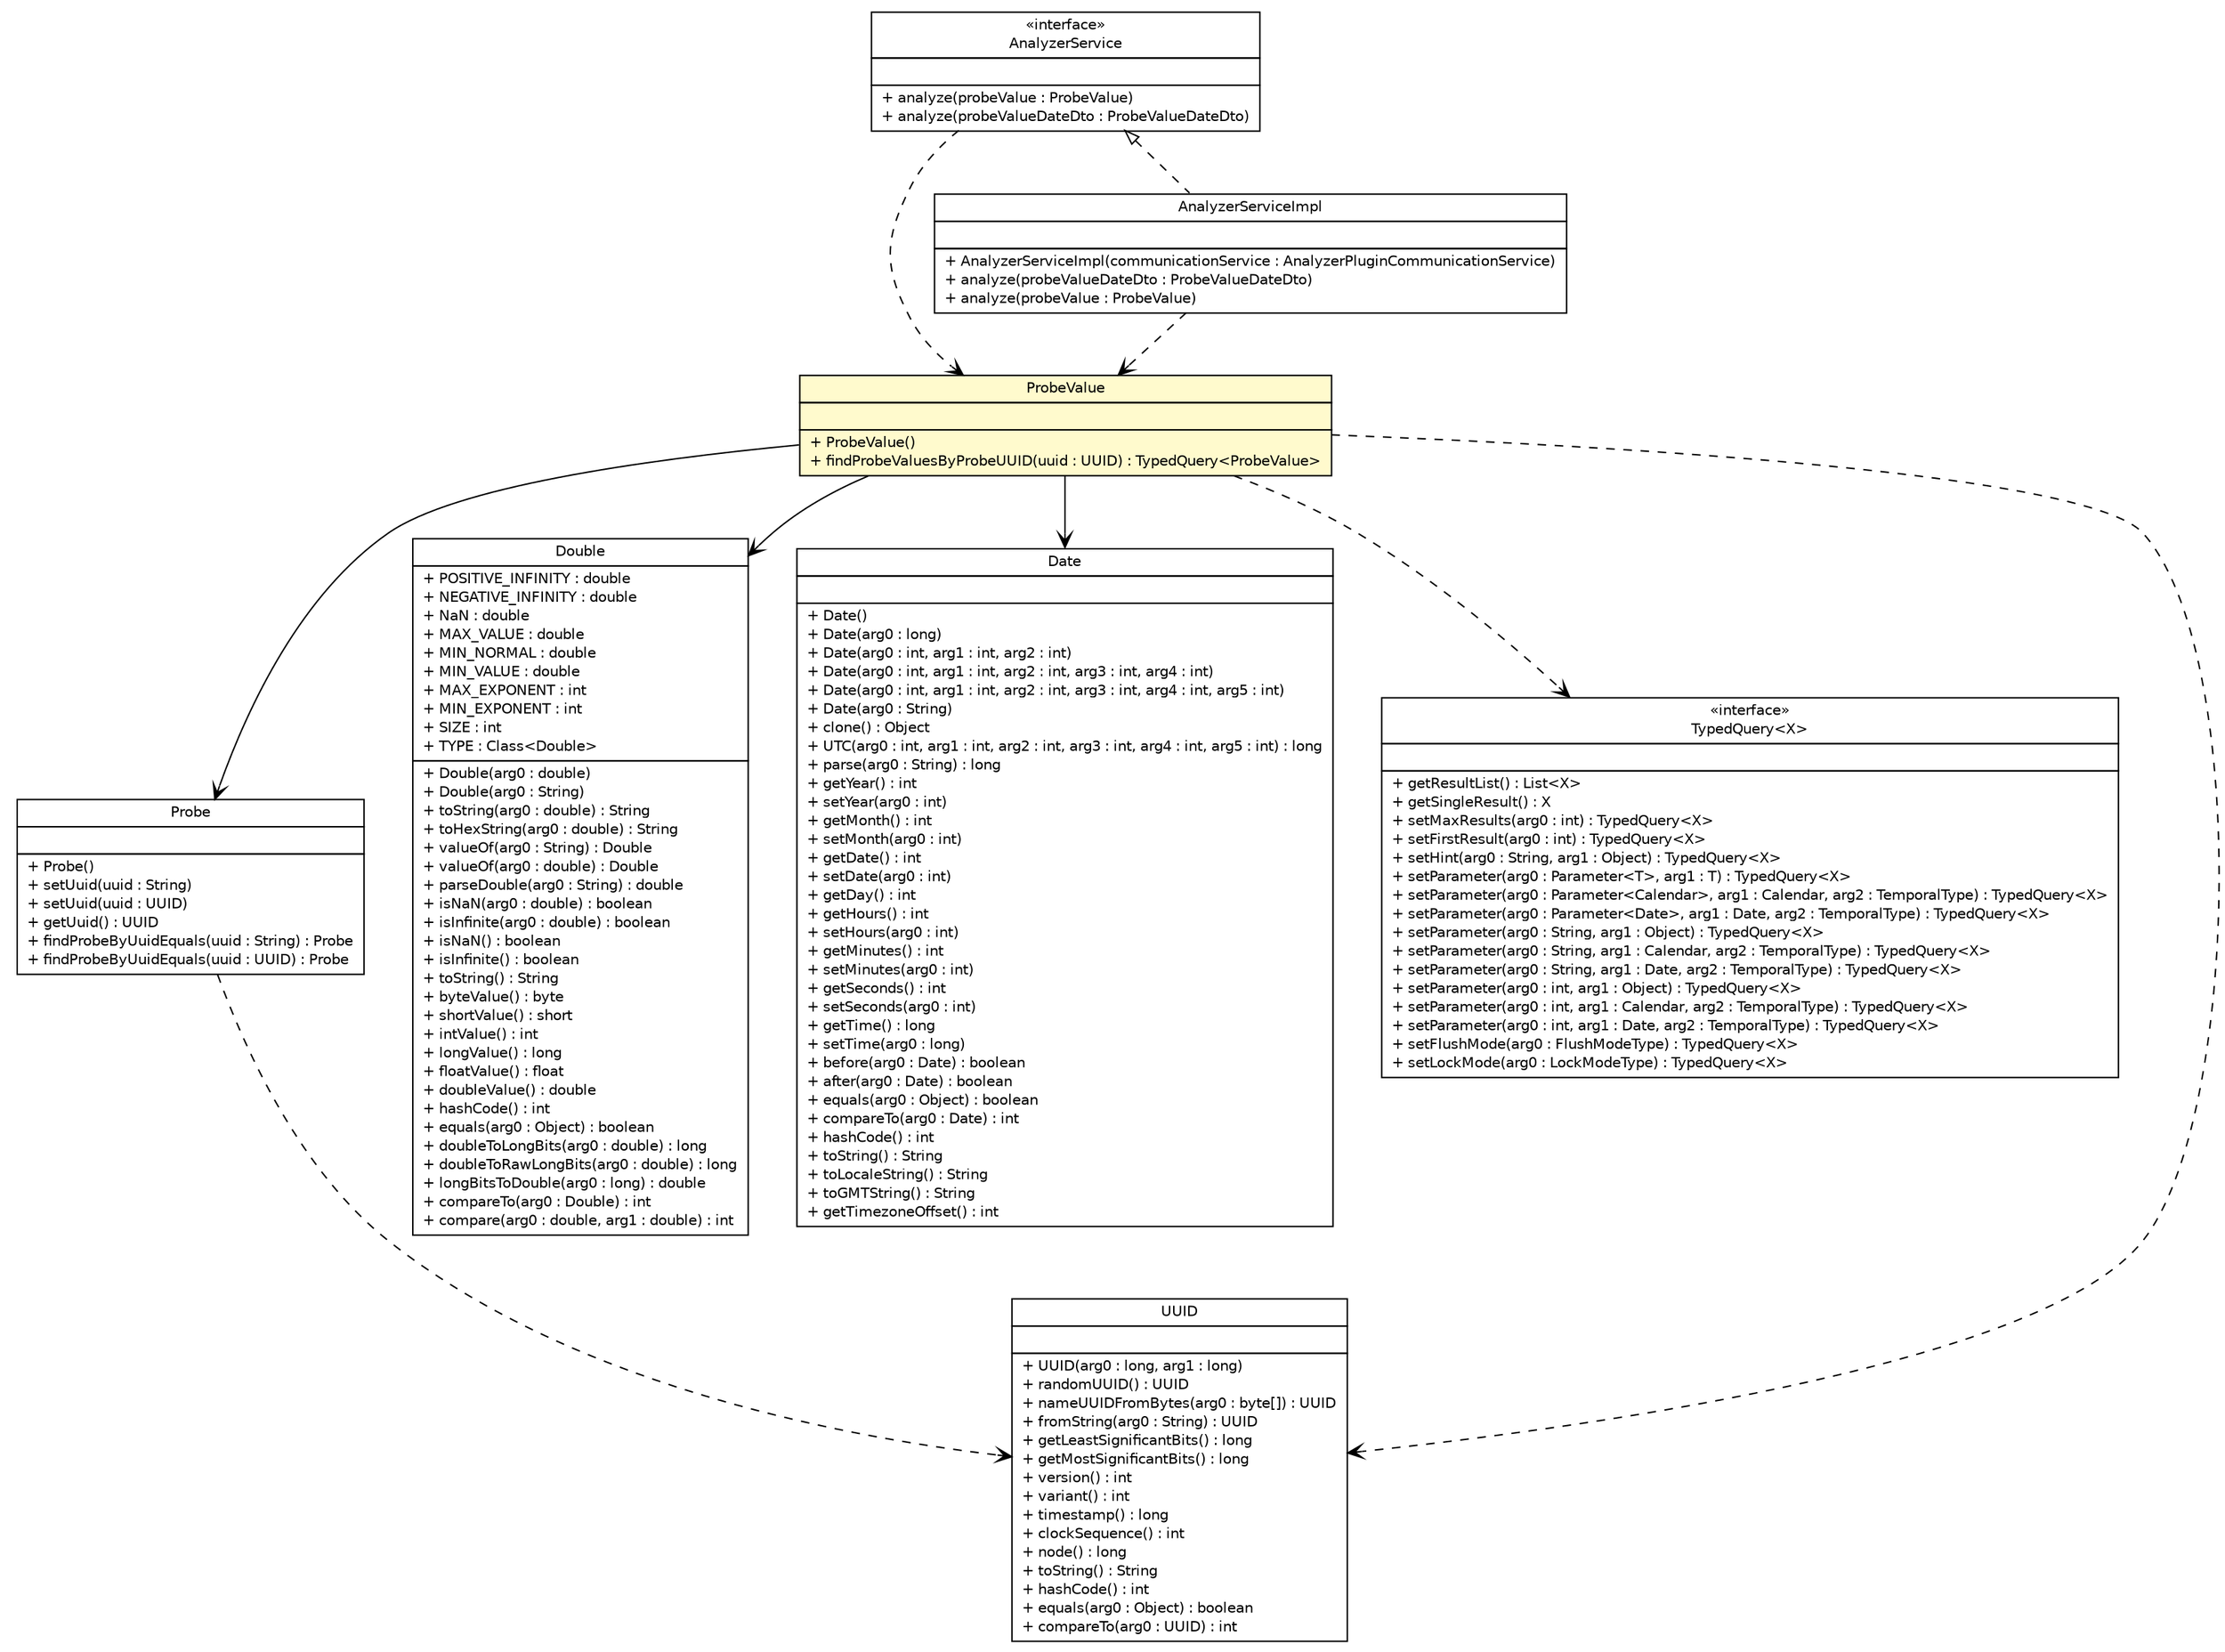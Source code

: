 #!/usr/local/bin/dot
#
# Class diagram 
# Generated by UMLGraph version 5.1 (http://www.umlgraph.org/)
#

digraph G {
	edge [fontname="Helvetica",fontsize=10,labelfontname="Helvetica",labelfontsize=10];
	node [fontname="Helvetica",fontsize=10,shape=plaintext];
	nodesep=0.25;
	ranksep=0.5;
	// net.sereneproject.collector.domain.ProbeValue
	c838 [label=<<table title="net.sereneproject.collector.domain.ProbeValue" border="0" cellborder="1" cellspacing="0" cellpadding="2" port="p" bgcolor="lemonChiffon" href="./ProbeValue.html">
		<tr><td><table border="0" cellspacing="0" cellpadding="1">
<tr><td align="center" balign="center"> ProbeValue </td></tr>
		</table></td></tr>
		<tr><td><table border="0" cellspacing="0" cellpadding="1">
<tr><td align="left" balign="left">  </td></tr>
		</table></td></tr>
		<tr><td><table border="0" cellspacing="0" cellpadding="1">
<tr><td align="left" balign="left"> + ProbeValue() </td></tr>
<tr><td align="left" balign="left"> + findProbeValuesByProbeUUID(uuid : UUID) : TypedQuery&lt;ProbeValue&gt; </td></tr>
		</table></td></tr>
		</table>>, fontname="Helvetica", fontcolor="black", fontsize=10.0];
	// net.sereneproject.collector.domain.Probe
	c839 [label=<<table title="net.sereneproject.collector.domain.Probe" border="0" cellborder="1" cellspacing="0" cellpadding="2" port="p" href="./Probe.html">
		<tr><td><table border="0" cellspacing="0" cellpadding="1">
<tr><td align="center" balign="center"> Probe </td></tr>
		</table></td></tr>
		<tr><td><table border="0" cellspacing="0" cellpadding="1">
<tr><td align="left" balign="left">  </td></tr>
		</table></td></tr>
		<tr><td><table border="0" cellspacing="0" cellpadding="1">
<tr><td align="left" balign="left"> + Probe() </td></tr>
<tr><td align="left" balign="left"> + setUuid(uuid : String) </td></tr>
<tr><td align="left" balign="left"> + setUuid(uuid : UUID) </td></tr>
<tr><td align="left" balign="left"> + getUuid() : UUID </td></tr>
<tr><td align="left" balign="left"> + findProbeByUuidEquals(uuid : String) : Probe </td></tr>
<tr><td align="left" balign="left"> + findProbeByUuidEquals(uuid : UUID) : Probe </td></tr>
		</table></td></tr>
		</table>>, fontname="Helvetica", fontcolor="black", fontsize=10.0];
	// net.sereneproject.collector.service.AnalyzerService
	c847 [label=<<table title="net.sereneproject.collector.service.AnalyzerService" border="0" cellborder="1" cellspacing="0" cellpadding="2" port="p" href="../service/AnalyzerService.html">
		<tr><td><table border="0" cellspacing="0" cellpadding="1">
<tr><td align="center" balign="center"> &#171;interface&#187; </td></tr>
<tr><td align="center" balign="center"> AnalyzerService </td></tr>
		</table></td></tr>
		<tr><td><table border="0" cellspacing="0" cellpadding="1">
<tr><td align="left" balign="left">  </td></tr>
		</table></td></tr>
		<tr><td><table border="0" cellspacing="0" cellpadding="1">
<tr><td align="left" balign="left"> + analyze(probeValue : ProbeValue) </td></tr>
<tr><td align="left" balign="left"> + analyze(probeValueDateDto : ProbeValueDateDto) </td></tr>
		</table></td></tr>
		</table>>, fontname="Helvetica", fontcolor="black", fontsize=10.0];
	// net.sereneproject.collector.service.impl.AnalyzerServiceImpl
	c849 [label=<<table title="net.sereneproject.collector.service.impl.AnalyzerServiceImpl" border="0" cellborder="1" cellspacing="0" cellpadding="2" port="p" href="../service/impl/AnalyzerServiceImpl.html">
		<tr><td><table border="0" cellspacing="0" cellpadding="1">
<tr><td align="center" balign="center"> AnalyzerServiceImpl </td></tr>
		</table></td></tr>
		<tr><td><table border="0" cellspacing="0" cellpadding="1">
<tr><td align="left" balign="left">  </td></tr>
		</table></td></tr>
		<tr><td><table border="0" cellspacing="0" cellpadding="1">
<tr><td align="left" balign="left"> + AnalyzerServiceImpl(communicationService : AnalyzerPluginCommunicationService) </td></tr>
<tr><td align="left" balign="left"> + analyze(probeValueDateDto : ProbeValueDateDto) </td></tr>
<tr><td align="left" balign="left"> + analyze(probeValue : ProbeValue) </td></tr>
		</table></td></tr>
		</table>>, fontname="Helvetica", fontcolor="black", fontsize=10.0];
	//net.sereneproject.collector.service.impl.AnalyzerServiceImpl implements net.sereneproject.collector.service.AnalyzerService
	c847:p -> c849:p [dir=back,arrowtail=empty,style=dashed];
	// net.sereneproject.collector.domain.ProbeValue NAVASSOC java.lang.Double
	c838:p -> c851:p [taillabel="", label="", headlabel="", fontname="Helvetica", fontcolor="black", fontsize=10.0, color="black", arrowhead=open];
	// net.sereneproject.collector.domain.ProbeValue NAVASSOC java.util.Date
	c838:p -> c852:p [taillabel="", label="", headlabel="", fontname="Helvetica", fontcolor="black", fontsize=10.0, color="black", arrowhead=open];
	// net.sereneproject.collector.domain.ProbeValue NAVASSOC net.sereneproject.collector.domain.Probe
	c838:p -> c839:p [taillabel="", label="", headlabel="", fontname="Helvetica", fontcolor="black", fontsize=10.0, color="black", arrowhead=open];
	// net.sereneproject.collector.domain.ProbeValue DEPEND javax.persistence.TypedQuery<X>
	c838:p -> c855:p [taillabel="", label="", headlabel="", fontname="Helvetica", fontcolor="black", fontsize=10.0, color="black", arrowhead=open, style=dashed];
	// net.sereneproject.collector.domain.ProbeValue DEPEND java.util.UUID
	c838:p -> c856:p [taillabel="", label="", headlabel="", fontname="Helvetica", fontcolor="black", fontsize=10.0, color="black", arrowhead=open, style=dashed];
	// net.sereneproject.collector.domain.Probe DEPEND java.util.UUID
	c839:p -> c856:p [taillabel="", label="", headlabel="", fontname="Helvetica", fontcolor="black", fontsize=10.0, color="black", arrowhead=open, style=dashed];
	// net.sereneproject.collector.service.AnalyzerService DEPEND net.sereneproject.collector.domain.ProbeValue
	c847:p -> c838:p [taillabel="", label="", headlabel="", fontname="Helvetica", fontcolor="black", fontsize=10.0, color="black", arrowhead=open, style=dashed];
	// net.sereneproject.collector.service.impl.AnalyzerServiceImpl DEPEND net.sereneproject.collector.domain.ProbeValue
	c849:p -> c838:p [taillabel="", label="", headlabel="", fontname="Helvetica", fontcolor="black", fontsize=10.0, color="black", arrowhead=open, style=dashed];
	// java.lang.Double
	c851 [label=<<table title="java.lang.Double" border="0" cellborder="1" cellspacing="0" cellpadding="2" port="p" href="http://java.sun.com/j2se/1.4.2/docs/api/java/lang/Double.html">
		<tr><td><table border="0" cellspacing="0" cellpadding="1">
<tr><td align="center" balign="center"> Double </td></tr>
		</table></td></tr>
		<tr><td><table border="0" cellspacing="0" cellpadding="1">
<tr><td align="left" balign="left"> + POSITIVE_INFINITY : double </td></tr>
<tr><td align="left" balign="left"> + NEGATIVE_INFINITY : double </td></tr>
<tr><td align="left" balign="left"> + NaN : double </td></tr>
<tr><td align="left" balign="left"> + MAX_VALUE : double </td></tr>
<tr><td align="left" balign="left"> + MIN_NORMAL : double </td></tr>
<tr><td align="left" balign="left"> + MIN_VALUE : double </td></tr>
<tr><td align="left" balign="left"> + MAX_EXPONENT : int </td></tr>
<tr><td align="left" balign="left"> + MIN_EXPONENT : int </td></tr>
<tr><td align="left" balign="left"> + SIZE : int </td></tr>
<tr><td align="left" balign="left"> + TYPE : Class&lt;Double&gt; </td></tr>
		</table></td></tr>
		<tr><td><table border="0" cellspacing="0" cellpadding="1">
<tr><td align="left" balign="left"> + Double(arg0 : double) </td></tr>
<tr><td align="left" balign="left"> + Double(arg0 : String) </td></tr>
<tr><td align="left" balign="left"> + toString(arg0 : double) : String </td></tr>
<tr><td align="left" balign="left"> + toHexString(arg0 : double) : String </td></tr>
<tr><td align="left" balign="left"> + valueOf(arg0 : String) : Double </td></tr>
<tr><td align="left" balign="left"> + valueOf(arg0 : double) : Double </td></tr>
<tr><td align="left" balign="left"> + parseDouble(arg0 : String) : double </td></tr>
<tr><td align="left" balign="left"> + isNaN(arg0 : double) : boolean </td></tr>
<tr><td align="left" balign="left"> + isInfinite(arg0 : double) : boolean </td></tr>
<tr><td align="left" balign="left"> + isNaN() : boolean </td></tr>
<tr><td align="left" balign="left"> + isInfinite() : boolean </td></tr>
<tr><td align="left" balign="left"> + toString() : String </td></tr>
<tr><td align="left" balign="left"> + byteValue() : byte </td></tr>
<tr><td align="left" balign="left"> + shortValue() : short </td></tr>
<tr><td align="left" balign="left"> + intValue() : int </td></tr>
<tr><td align="left" balign="left"> + longValue() : long </td></tr>
<tr><td align="left" balign="left"> + floatValue() : float </td></tr>
<tr><td align="left" balign="left"> + doubleValue() : double </td></tr>
<tr><td align="left" balign="left"> + hashCode() : int </td></tr>
<tr><td align="left" balign="left"> + equals(arg0 : Object) : boolean </td></tr>
<tr><td align="left" balign="left"> + doubleToLongBits(arg0 : double) : long </td></tr>
<tr><td align="left" balign="left"> + doubleToRawLongBits(arg0 : double) : long </td></tr>
<tr><td align="left" balign="left"> + longBitsToDouble(arg0 : long) : double </td></tr>
<tr><td align="left" balign="left"> + compareTo(arg0 : Double) : int </td></tr>
<tr><td align="left" balign="left"> + compare(arg0 : double, arg1 : double) : int </td></tr>
		</table></td></tr>
		</table>>, fontname="Helvetica", fontcolor="black", fontsize=10.0];
	// javax.persistence.TypedQuery<X>
	c855 [label=<<table title="javax.persistence.TypedQuery" border="0" cellborder="1" cellspacing="0" cellpadding="2" port="p" href="http://java.sun.com/j2se/1.4.2/docs/api/javax/persistence/TypedQuery.html">
		<tr><td><table border="0" cellspacing="0" cellpadding="1">
<tr><td align="center" balign="center"> &#171;interface&#187; </td></tr>
<tr><td align="center" balign="center"> TypedQuery&lt;X&gt; </td></tr>
		</table></td></tr>
		<tr><td><table border="0" cellspacing="0" cellpadding="1">
<tr><td align="left" balign="left">  </td></tr>
		</table></td></tr>
		<tr><td><table border="0" cellspacing="0" cellpadding="1">
<tr><td align="left" balign="left"> + getResultList() : List&lt;X&gt; </td></tr>
<tr><td align="left" balign="left"> + getSingleResult() : X </td></tr>
<tr><td align="left" balign="left"> + setMaxResults(arg0 : int) : TypedQuery&lt;X&gt; </td></tr>
<tr><td align="left" balign="left"> + setFirstResult(arg0 : int) : TypedQuery&lt;X&gt; </td></tr>
<tr><td align="left" balign="left"> + setHint(arg0 : String, arg1 : Object) : TypedQuery&lt;X&gt; </td></tr>
<tr><td align="left" balign="left"> + setParameter(arg0 : Parameter&lt;T&gt;, arg1 : T) : TypedQuery&lt;X&gt; </td></tr>
<tr><td align="left" balign="left"> + setParameter(arg0 : Parameter&lt;Calendar&gt;, arg1 : Calendar, arg2 : TemporalType) : TypedQuery&lt;X&gt; </td></tr>
<tr><td align="left" balign="left"> + setParameter(arg0 : Parameter&lt;Date&gt;, arg1 : Date, arg2 : TemporalType) : TypedQuery&lt;X&gt; </td></tr>
<tr><td align="left" balign="left"> + setParameter(arg0 : String, arg1 : Object) : TypedQuery&lt;X&gt; </td></tr>
<tr><td align="left" balign="left"> + setParameter(arg0 : String, arg1 : Calendar, arg2 : TemporalType) : TypedQuery&lt;X&gt; </td></tr>
<tr><td align="left" balign="left"> + setParameter(arg0 : String, arg1 : Date, arg2 : TemporalType) : TypedQuery&lt;X&gt; </td></tr>
<tr><td align="left" balign="left"> + setParameter(arg0 : int, arg1 : Object) : TypedQuery&lt;X&gt; </td></tr>
<tr><td align="left" balign="left"> + setParameter(arg0 : int, arg1 : Calendar, arg2 : TemporalType) : TypedQuery&lt;X&gt; </td></tr>
<tr><td align="left" balign="left"> + setParameter(arg0 : int, arg1 : Date, arg2 : TemporalType) : TypedQuery&lt;X&gt; </td></tr>
<tr><td align="left" balign="left"> + setFlushMode(arg0 : FlushModeType) : TypedQuery&lt;X&gt; </td></tr>
<tr><td align="left" balign="left"> + setLockMode(arg0 : LockModeType) : TypedQuery&lt;X&gt; </td></tr>
		</table></td></tr>
		</table>>, fontname="Helvetica", fontcolor="black", fontsize=10.0];
	// java.util.Date
	c852 [label=<<table title="java.util.Date" border="0" cellborder="1" cellspacing="0" cellpadding="2" port="p" href="http://java.sun.com/j2se/1.4.2/docs/api/java/util/Date.html">
		<tr><td><table border="0" cellspacing="0" cellpadding="1">
<tr><td align="center" balign="center"> Date </td></tr>
		</table></td></tr>
		<tr><td><table border="0" cellspacing="0" cellpadding="1">
<tr><td align="left" balign="left">  </td></tr>
		</table></td></tr>
		<tr><td><table border="0" cellspacing="0" cellpadding="1">
<tr><td align="left" balign="left"> + Date() </td></tr>
<tr><td align="left" balign="left"> + Date(arg0 : long) </td></tr>
<tr><td align="left" balign="left"> + Date(arg0 : int, arg1 : int, arg2 : int) </td></tr>
<tr><td align="left" balign="left"> + Date(arg0 : int, arg1 : int, arg2 : int, arg3 : int, arg4 : int) </td></tr>
<tr><td align="left" balign="left"> + Date(arg0 : int, arg1 : int, arg2 : int, arg3 : int, arg4 : int, arg5 : int) </td></tr>
<tr><td align="left" balign="left"> + Date(arg0 : String) </td></tr>
<tr><td align="left" balign="left"> + clone() : Object </td></tr>
<tr><td align="left" balign="left"> + UTC(arg0 : int, arg1 : int, arg2 : int, arg3 : int, arg4 : int, arg5 : int) : long </td></tr>
<tr><td align="left" balign="left"> + parse(arg0 : String) : long </td></tr>
<tr><td align="left" balign="left"> + getYear() : int </td></tr>
<tr><td align="left" balign="left"> + setYear(arg0 : int) </td></tr>
<tr><td align="left" balign="left"> + getMonth() : int </td></tr>
<tr><td align="left" balign="left"> + setMonth(arg0 : int) </td></tr>
<tr><td align="left" balign="left"> + getDate() : int </td></tr>
<tr><td align="left" balign="left"> + setDate(arg0 : int) </td></tr>
<tr><td align="left" balign="left"> + getDay() : int </td></tr>
<tr><td align="left" balign="left"> + getHours() : int </td></tr>
<tr><td align="left" balign="left"> + setHours(arg0 : int) </td></tr>
<tr><td align="left" balign="left"> + getMinutes() : int </td></tr>
<tr><td align="left" balign="left"> + setMinutes(arg0 : int) </td></tr>
<tr><td align="left" balign="left"> + getSeconds() : int </td></tr>
<tr><td align="left" balign="left"> + setSeconds(arg0 : int) </td></tr>
<tr><td align="left" balign="left"> + getTime() : long </td></tr>
<tr><td align="left" balign="left"> + setTime(arg0 : long) </td></tr>
<tr><td align="left" balign="left"> + before(arg0 : Date) : boolean </td></tr>
<tr><td align="left" balign="left"> + after(arg0 : Date) : boolean </td></tr>
<tr><td align="left" balign="left"> + equals(arg0 : Object) : boolean </td></tr>
<tr><td align="left" balign="left"> + compareTo(arg0 : Date) : int </td></tr>
<tr><td align="left" balign="left"> + hashCode() : int </td></tr>
<tr><td align="left" balign="left"> + toString() : String </td></tr>
<tr><td align="left" balign="left"> + toLocaleString() : String </td></tr>
<tr><td align="left" balign="left"> + toGMTString() : String </td></tr>
<tr><td align="left" balign="left"> + getTimezoneOffset() : int </td></tr>
		</table></td></tr>
		</table>>, fontname="Helvetica", fontcolor="black", fontsize=10.0];
	// java.util.UUID
	c856 [label=<<table title="java.util.UUID" border="0" cellborder="1" cellspacing="0" cellpadding="2" port="p" href="http://java.sun.com/j2se/1.4.2/docs/api/java/util/UUID.html">
		<tr><td><table border="0" cellspacing="0" cellpadding="1">
<tr><td align="center" balign="center"> UUID </td></tr>
		</table></td></tr>
		<tr><td><table border="0" cellspacing="0" cellpadding="1">
<tr><td align="left" balign="left">  </td></tr>
		</table></td></tr>
		<tr><td><table border="0" cellspacing="0" cellpadding="1">
<tr><td align="left" balign="left"> + UUID(arg0 : long, arg1 : long) </td></tr>
<tr><td align="left" balign="left"> + randomUUID() : UUID </td></tr>
<tr><td align="left" balign="left"> + nameUUIDFromBytes(arg0 : byte[]) : UUID </td></tr>
<tr><td align="left" balign="left"> + fromString(arg0 : String) : UUID </td></tr>
<tr><td align="left" balign="left"> + getLeastSignificantBits() : long </td></tr>
<tr><td align="left" balign="left"> + getMostSignificantBits() : long </td></tr>
<tr><td align="left" balign="left"> + version() : int </td></tr>
<tr><td align="left" balign="left"> + variant() : int </td></tr>
<tr><td align="left" balign="left"> + timestamp() : long </td></tr>
<tr><td align="left" balign="left"> + clockSequence() : int </td></tr>
<tr><td align="left" balign="left"> + node() : long </td></tr>
<tr><td align="left" balign="left"> + toString() : String </td></tr>
<tr><td align="left" balign="left"> + hashCode() : int </td></tr>
<tr><td align="left" balign="left"> + equals(arg0 : Object) : boolean </td></tr>
<tr><td align="left" balign="left"> + compareTo(arg0 : UUID) : int </td></tr>
		</table></td></tr>
		</table>>, fontname="Helvetica", fontcolor="black", fontsize=10.0];
}

